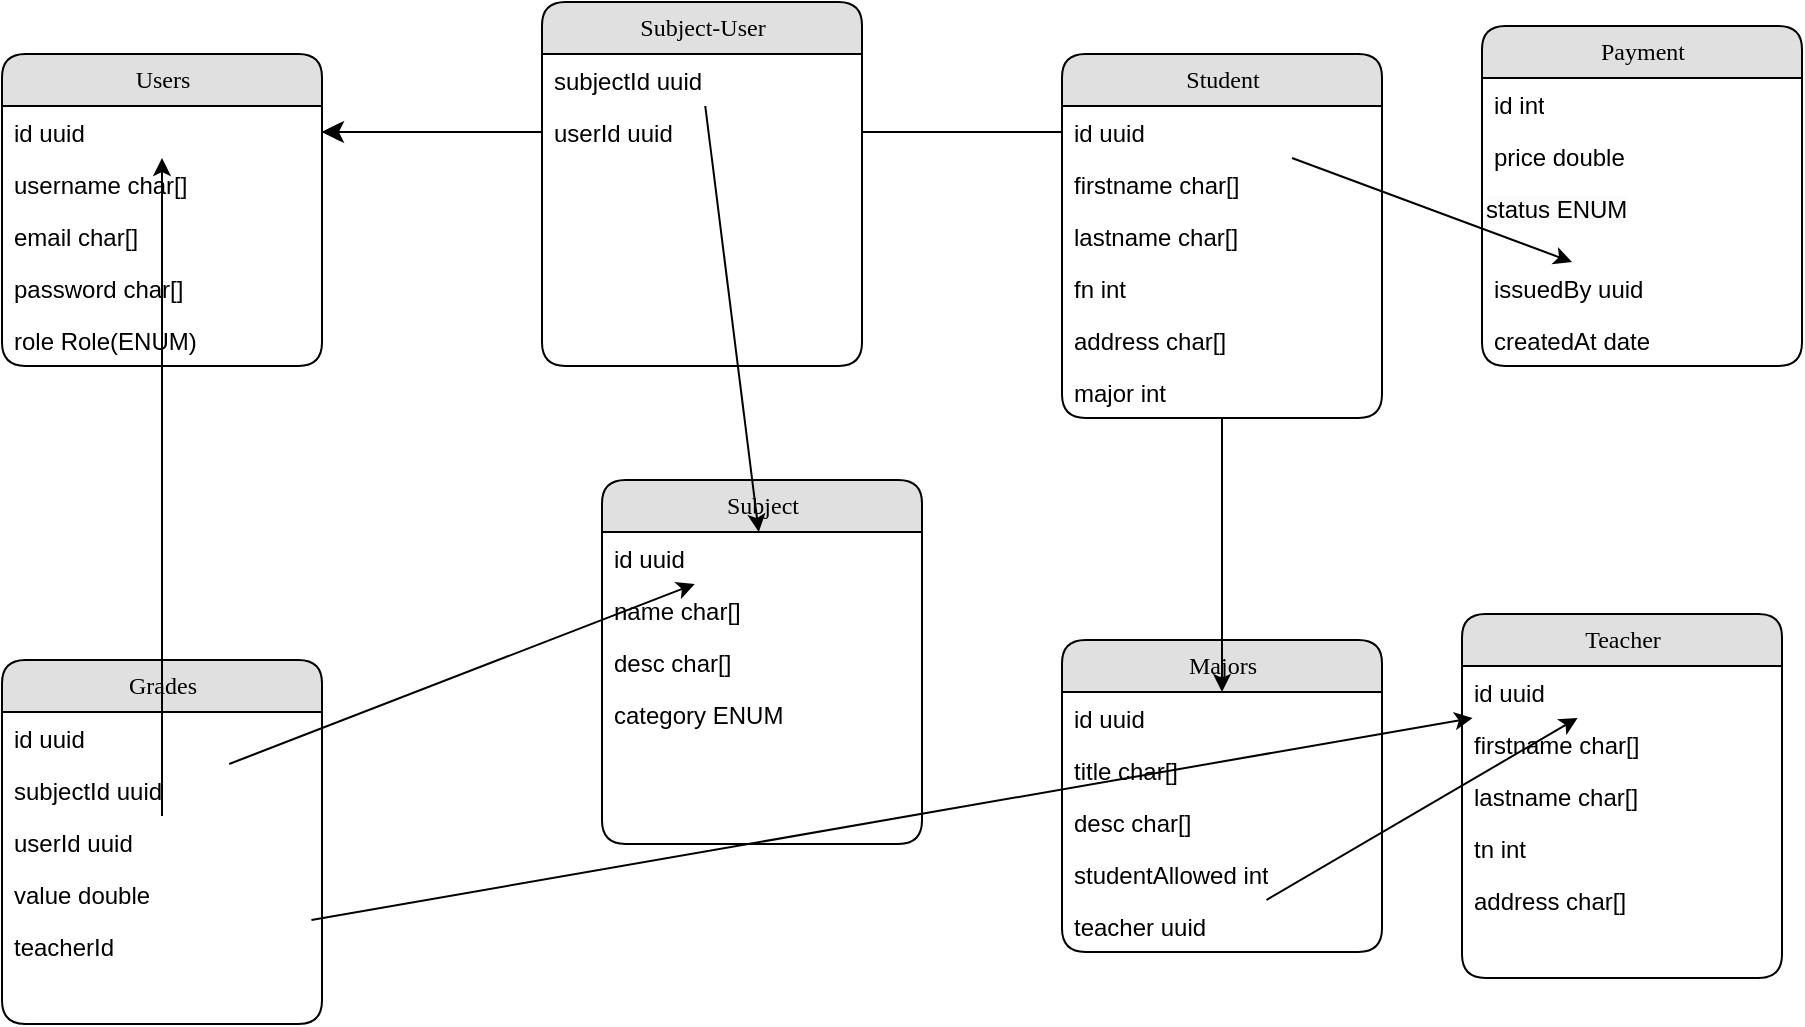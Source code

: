 <mxfile version="21.0.8" type="device"><diagram name="Page-1" id="5d7acffa-a066-3a61-03fe-96351882024d"><mxGraphModel dx="1050" dy="581" grid="1" gridSize="10" guides="1" tooltips="1" connect="1" arrows="1" fold="1" page="1" pageScale="1" pageWidth="1100" pageHeight="850" background="#ffffff" math="0" shadow="0"><root><mxCell id="0"/><mxCell id="1" parent="0"/><mxCell id="21ea969265ad0168-6" value="Users" style="swimlane;html=1;fontStyle=0;childLayout=stackLayout;horizontal=1;startSize=26;fillColor=#e0e0e0;horizontalStack=0;resizeParent=1;resizeLast=0;collapsible=1;marginBottom=0;swimlaneFillColor=#ffffff;align=center;rounded=1;shadow=0;comic=0;labelBackgroundColor=none;strokeWidth=1;fontFamily=Verdana;fontSize=12" parent="1" vertex="1"><mxGeometry x="40" y="87" width="160" height="156" as="geometry"/></mxCell><mxCell id="21ea969265ad0168-7" value="id uuid" style="text;html=1;strokeColor=none;fillColor=none;spacingLeft=4;spacingRight=4;whiteSpace=wrap;overflow=hidden;rotatable=0;points=[[0,0.5],[1,0.5]];portConstraint=eastwest;" parent="21ea969265ad0168-6" vertex="1"><mxGeometry y="26" width="160" height="26" as="geometry"/></mxCell><mxCell id="21ea969265ad0168-8" value="username char[]" style="text;html=1;strokeColor=none;fillColor=none;spacingLeft=4;spacingRight=4;whiteSpace=wrap;overflow=hidden;rotatable=0;points=[[0,0.5],[1,0.5]];portConstraint=eastwest;" parent="21ea969265ad0168-6" vertex="1"><mxGeometry y="52" width="160" height="26" as="geometry"/></mxCell><mxCell id="21ea969265ad0168-9" value="email char[]&lt;br&gt;" style="text;html=1;strokeColor=none;fillColor=none;spacingLeft=4;spacingRight=4;whiteSpace=wrap;overflow=hidden;rotatable=0;points=[[0,0.5],[1,0.5]];portConstraint=eastwest;" parent="21ea969265ad0168-6" vertex="1"><mxGeometry y="78" width="160" height="26" as="geometry"/></mxCell><mxCell id="VRTbHLlKyOsYz_Y4Ouy--1" value="password char[]" style="text;html=1;strokeColor=none;fillColor=none;spacingLeft=4;spacingRight=4;whiteSpace=wrap;overflow=hidden;rotatable=0;points=[[0,0.5],[1,0.5]];portConstraint=eastwest;" vertex="1" parent="21ea969265ad0168-6"><mxGeometry y="104" width="160" height="26" as="geometry"/></mxCell><mxCell id="VRTbHLlKyOsYz_Y4Ouy--2" value="role Role(ENUM)" style="text;html=1;strokeColor=none;fillColor=none;spacingLeft=4;spacingRight=4;whiteSpace=wrap;overflow=hidden;rotatable=0;points=[[0,0.5],[1,0.5]];portConstraint=eastwest;" vertex="1" parent="21ea969265ad0168-6"><mxGeometry y="130" width="160" height="26" as="geometry"/></mxCell><mxCell id="21ea969265ad0168-10" value="Student" style="swimlane;html=1;fontStyle=0;childLayout=stackLayout;horizontal=1;startSize=26;fillColor=#e0e0e0;horizontalStack=0;resizeParent=1;resizeLast=0;collapsible=1;marginBottom=0;swimlaneFillColor=#ffffff;align=center;rounded=1;shadow=0;comic=0;labelBackgroundColor=none;strokeWidth=1;fontFamily=Verdana;fontSize=12" parent="1" vertex="1"><mxGeometry x="570" y="87" width="160" height="182" as="geometry"/></mxCell><mxCell id="21ea969265ad0168-11" value="id uuid" style="text;html=1;strokeColor=none;fillColor=none;spacingLeft=4;spacingRight=4;whiteSpace=wrap;overflow=hidden;rotatable=0;points=[[0,0.5],[1,0.5]];portConstraint=eastwest;" parent="21ea969265ad0168-10" vertex="1"><mxGeometry y="26" width="160" height="26" as="geometry"/></mxCell><mxCell id="21ea969265ad0168-12" value="firstname char[]" style="text;html=1;strokeColor=none;fillColor=none;spacingLeft=4;spacingRight=4;whiteSpace=wrap;overflow=hidden;rotatable=0;points=[[0,0.5],[1,0.5]];portConstraint=eastwest;" parent="21ea969265ad0168-10" vertex="1"><mxGeometry y="52" width="160" height="26" as="geometry"/></mxCell><mxCell id="21ea969265ad0168-52" value="lastname char[]&lt;br&gt;" style="text;html=1;strokeColor=none;fillColor=none;spacingLeft=4;spacingRight=4;whiteSpace=wrap;overflow=hidden;rotatable=0;points=[[0,0.5],[1,0.5]];portConstraint=eastwest;" parent="21ea969265ad0168-10" vertex="1"><mxGeometry y="78" width="160" height="26" as="geometry"/></mxCell><mxCell id="VRTbHLlKyOsYz_Y4Ouy--3" value="fn int&lt;br&gt;" style="text;html=1;strokeColor=none;fillColor=none;spacingLeft=4;spacingRight=4;whiteSpace=wrap;overflow=hidden;rotatable=0;points=[[0,0.5],[1,0.5]];portConstraint=eastwest;" vertex="1" parent="21ea969265ad0168-10"><mxGeometry y="104" width="160" height="26" as="geometry"/></mxCell><mxCell id="VRTbHLlKyOsYz_Y4Ouy--18" value="address char[]&lt;br&gt;" style="text;html=1;strokeColor=none;fillColor=none;spacingLeft=4;spacingRight=4;whiteSpace=wrap;overflow=hidden;rotatable=0;points=[[0,0.5],[1,0.5]];portConstraint=eastwest;" vertex="1" parent="21ea969265ad0168-10"><mxGeometry y="130" width="160" height="26" as="geometry"/></mxCell><mxCell id="21ea969265ad0168-13" value="major int&lt;br&gt;" style="text;html=1;strokeColor=none;fillColor=none;spacingLeft=4;spacingRight=4;whiteSpace=wrap;overflow=hidden;rotatable=0;points=[[0,0.5],[1,0.5]];portConstraint=eastwest;" parent="21ea969265ad0168-10" vertex="1"><mxGeometry y="156" width="160" height="26" as="geometry"/></mxCell><mxCell id="21ea969265ad0168-14" value="Payment" style="swimlane;html=1;fontStyle=0;childLayout=stackLayout;horizontal=1;startSize=26;fillColor=#e0e0e0;horizontalStack=0;resizeParent=1;resizeLast=0;collapsible=1;marginBottom=0;swimlaneFillColor=#ffffff;align=center;rounded=1;shadow=0;comic=0;labelBackgroundColor=none;strokeWidth=1;fontFamily=Verdana;fontSize=12" parent="1" vertex="1"><mxGeometry x="780" y="73" width="160" height="170" as="geometry"/></mxCell><mxCell id="21ea969265ad0168-15" value="id int" style="text;html=1;strokeColor=none;fillColor=none;spacingLeft=4;spacingRight=4;whiteSpace=wrap;overflow=hidden;rotatable=0;points=[[0,0.5],[1,0.5]];portConstraint=eastwest;" parent="21ea969265ad0168-14" vertex="1"><mxGeometry y="26" width="160" height="26" as="geometry"/></mxCell><mxCell id="21ea969265ad0168-16" value="price double&lt;br&gt;" style="text;html=1;strokeColor=none;fillColor=none;spacingLeft=4;spacingRight=4;whiteSpace=wrap;overflow=hidden;rotatable=0;points=[[0,0.5],[1,0.5]];portConstraint=eastwest;" parent="21ea969265ad0168-14" vertex="1"><mxGeometry y="52" width="160" height="26" as="geometry"/></mxCell><mxCell id="VRTbHLlKyOsYz_Y4Ouy--33" value="&lt;span style=&quot;color: rgb(0, 0, 0); font-family: Helvetica; font-size: 12px; font-style: normal; font-variant-ligatures: normal; font-variant-caps: normal; font-weight: 400; letter-spacing: normal; orphans: 2; text-align: left; text-indent: 0px; text-transform: none; widows: 2; word-spacing: 0px; -webkit-text-stroke-width: 0px; background-color: rgb(251, 251, 251); text-decoration-thickness: initial; text-decoration-style: initial; text-decoration-color: initial; float: none; display: inline !important;&quot;&gt;status ENUM&lt;br&gt;&lt;br&gt;&lt;/span&gt;" style="text;whiteSpace=wrap;html=1;" vertex="1" parent="21ea969265ad0168-14"><mxGeometry y="78" width="160" height="40" as="geometry"/></mxCell><mxCell id="VRTbHLlKyOsYz_Y4Ouy--31" value="issuedBy uuid&lt;br&gt;" style="text;html=1;strokeColor=none;fillColor=none;spacingLeft=4;spacingRight=4;whiteSpace=wrap;overflow=hidden;rotatable=0;points=[[0,0.5],[1,0.5]];portConstraint=eastwest;" vertex="1" parent="21ea969265ad0168-14"><mxGeometry y="118" width="160" height="26" as="geometry"/></mxCell><mxCell id="21ea969265ad0168-17" value="createdAt date&lt;br&gt;" style="text;html=1;strokeColor=none;fillColor=none;spacingLeft=4;spacingRight=4;whiteSpace=wrap;overflow=hidden;rotatable=0;points=[[0,0.5],[1,0.5]];portConstraint=eastwest;" parent="21ea969265ad0168-14" vertex="1"><mxGeometry y="144" width="160" height="26" as="geometry"/></mxCell><mxCell id="21ea969265ad0168-40" style="edgeStyle=orthogonalEdgeStyle;html=1;exitX=0;exitY=0.5;entryX=1;entryY=0.5;labelBackgroundColor=none;startFill=0;startSize=8;endFill=1;endSize=8;fontFamily=Verdana;fontSize=12;" parent="1" source="21ea969265ad0168-11" target="21ea969265ad0168-7" edge="1"><mxGeometry relative="1" as="geometry"/></mxCell><mxCell id="VRTbHLlKyOsYz_Y4Ouy--4" value="Majors" style="swimlane;html=1;fontStyle=0;childLayout=stackLayout;horizontal=1;startSize=26;fillColor=#e0e0e0;horizontalStack=0;resizeParent=1;resizeLast=0;collapsible=1;marginBottom=0;swimlaneFillColor=#ffffff;align=center;rounded=1;shadow=0;comic=0;labelBackgroundColor=none;strokeWidth=1;fontFamily=Verdana;fontSize=12" vertex="1" parent="1"><mxGeometry x="570" y="380" width="160" height="156" as="geometry"/></mxCell><mxCell id="VRTbHLlKyOsYz_Y4Ouy--5" value="id uuid" style="text;html=1;strokeColor=none;fillColor=none;spacingLeft=4;spacingRight=4;whiteSpace=wrap;overflow=hidden;rotatable=0;points=[[0,0.5],[1,0.5]];portConstraint=eastwest;" vertex="1" parent="VRTbHLlKyOsYz_Y4Ouy--4"><mxGeometry y="26" width="160" height="26" as="geometry"/></mxCell><mxCell id="VRTbHLlKyOsYz_Y4Ouy--7" value="title char[]&lt;br&gt;" style="text;html=1;strokeColor=none;fillColor=none;spacingLeft=4;spacingRight=4;whiteSpace=wrap;overflow=hidden;rotatable=0;points=[[0,0.5],[1,0.5]];portConstraint=eastwest;" vertex="1" parent="VRTbHLlKyOsYz_Y4Ouy--4"><mxGeometry y="52" width="160" height="26" as="geometry"/></mxCell><mxCell id="VRTbHLlKyOsYz_Y4Ouy--8" value="desc char[]&lt;br&gt;" style="text;html=1;strokeColor=none;fillColor=none;spacingLeft=4;spacingRight=4;whiteSpace=wrap;overflow=hidden;rotatable=0;points=[[0,0.5],[1,0.5]];portConstraint=eastwest;" vertex="1" parent="VRTbHLlKyOsYz_Y4Ouy--4"><mxGeometry y="78" width="160" height="26" as="geometry"/></mxCell><mxCell id="VRTbHLlKyOsYz_Y4Ouy--9" value="studentAllowed int" style="text;html=1;strokeColor=none;fillColor=none;spacingLeft=4;spacingRight=4;whiteSpace=wrap;overflow=hidden;rotatable=0;points=[[0,0.5],[1,0.5]];portConstraint=eastwest;" vertex="1" parent="VRTbHLlKyOsYz_Y4Ouy--4"><mxGeometry y="104" width="160" height="26" as="geometry"/></mxCell><mxCell id="VRTbHLlKyOsYz_Y4Ouy--19" value="teacher uuid&lt;br&gt;" style="text;html=1;strokeColor=none;fillColor=none;spacingLeft=4;spacingRight=4;whiteSpace=wrap;overflow=hidden;rotatable=0;points=[[0,0.5],[1,0.5]];portConstraint=eastwest;" vertex="1" parent="VRTbHLlKyOsYz_Y4Ouy--4"><mxGeometry y="130" width="160" height="26" as="geometry"/></mxCell><mxCell id="VRTbHLlKyOsYz_Y4Ouy--20" value="Teacher" style="swimlane;html=1;fontStyle=0;childLayout=stackLayout;horizontal=1;startSize=26;fillColor=#e0e0e0;horizontalStack=0;resizeParent=1;resizeLast=0;collapsible=1;marginBottom=0;swimlaneFillColor=#ffffff;align=center;rounded=1;shadow=0;comic=0;labelBackgroundColor=none;strokeWidth=1;fontFamily=Verdana;fontSize=12" vertex="1" parent="1"><mxGeometry x="770" y="367" width="160" height="182" as="geometry"/></mxCell><mxCell id="VRTbHLlKyOsYz_Y4Ouy--21" value="id uuid" style="text;html=1;strokeColor=none;fillColor=none;spacingLeft=4;spacingRight=4;whiteSpace=wrap;overflow=hidden;rotatable=0;points=[[0,0.5],[1,0.5]];portConstraint=eastwest;" vertex="1" parent="VRTbHLlKyOsYz_Y4Ouy--20"><mxGeometry y="26" width="160" height="26" as="geometry"/></mxCell><mxCell id="VRTbHLlKyOsYz_Y4Ouy--22" value="firstname char[]" style="text;html=1;strokeColor=none;fillColor=none;spacingLeft=4;spacingRight=4;whiteSpace=wrap;overflow=hidden;rotatable=0;points=[[0,0.5],[1,0.5]];portConstraint=eastwest;" vertex="1" parent="VRTbHLlKyOsYz_Y4Ouy--20"><mxGeometry y="52" width="160" height="26" as="geometry"/></mxCell><mxCell id="VRTbHLlKyOsYz_Y4Ouy--23" value="lastname char[]&lt;br&gt;" style="text;html=1;strokeColor=none;fillColor=none;spacingLeft=4;spacingRight=4;whiteSpace=wrap;overflow=hidden;rotatable=0;points=[[0,0.5],[1,0.5]];portConstraint=eastwest;" vertex="1" parent="VRTbHLlKyOsYz_Y4Ouy--20"><mxGeometry y="78" width="160" height="26" as="geometry"/></mxCell><mxCell id="VRTbHLlKyOsYz_Y4Ouy--24" value="tn int" style="text;html=1;strokeColor=none;fillColor=none;spacingLeft=4;spacingRight=4;whiteSpace=wrap;overflow=hidden;rotatable=0;points=[[0,0.5],[1,0.5]];portConstraint=eastwest;" vertex="1" parent="VRTbHLlKyOsYz_Y4Ouy--20"><mxGeometry y="104" width="160" height="26" as="geometry"/></mxCell><mxCell id="VRTbHLlKyOsYz_Y4Ouy--25" value="address char[]&lt;br&gt;" style="text;html=1;strokeColor=none;fillColor=none;spacingLeft=4;spacingRight=4;whiteSpace=wrap;overflow=hidden;rotatable=0;points=[[0,0.5],[1,0.5]];portConstraint=eastwest;" vertex="1" parent="VRTbHLlKyOsYz_Y4Ouy--20"><mxGeometry y="130" width="160" height="26" as="geometry"/></mxCell><mxCell id="VRTbHLlKyOsYz_Y4Ouy--30" value="" style="endArrow=classic;html=1;rounded=0;" edge="1" parent="1" source="VRTbHLlKyOsYz_Y4Ouy--19" target="VRTbHLlKyOsYz_Y4Ouy--21"><mxGeometry width="50" height="50" relative="1" as="geometry"><mxPoint x="690" y="340" as="sourcePoint"/><mxPoint x="740" y="290" as="targetPoint"/></mxGeometry></mxCell><mxCell id="VRTbHLlKyOsYz_Y4Ouy--32" value="" style="endArrow=classic;html=1;rounded=0;" edge="1" parent="1" source="21ea969265ad0168-11" target="VRTbHLlKyOsYz_Y4Ouy--31"><mxGeometry width="50" height="50" relative="1" as="geometry"><mxPoint x="610" y="120" as="sourcePoint"/><mxPoint x="540" y="330" as="targetPoint"/></mxGeometry></mxCell><mxCell id="VRTbHLlKyOsYz_Y4Ouy--34" value="" style="endArrow=classic;html=1;rounded=0;" edge="1" parent="1" source="21ea969265ad0168-13" target="VRTbHLlKyOsYz_Y4Ouy--5"><mxGeometry width="50" height="50" relative="1" as="geometry"><mxPoint x="490" y="380" as="sourcePoint"/><mxPoint x="540" y="330" as="targetPoint"/></mxGeometry></mxCell><mxCell id="VRTbHLlKyOsYz_Y4Ouy--35" value="Subject" style="swimlane;html=1;fontStyle=0;childLayout=stackLayout;horizontal=1;startSize=26;fillColor=#e0e0e0;horizontalStack=0;resizeParent=1;resizeLast=0;collapsible=1;marginBottom=0;swimlaneFillColor=#ffffff;align=center;rounded=1;shadow=0;comic=0;labelBackgroundColor=none;strokeWidth=1;fontFamily=Verdana;fontSize=12" vertex="1" parent="1"><mxGeometry x="340" y="300" width="160" height="182" as="geometry"/></mxCell><mxCell id="VRTbHLlKyOsYz_Y4Ouy--36" value="id uuid" style="text;html=1;strokeColor=none;fillColor=none;spacingLeft=4;spacingRight=4;whiteSpace=wrap;overflow=hidden;rotatable=0;points=[[0,0.5],[1,0.5]];portConstraint=eastwest;" vertex="1" parent="VRTbHLlKyOsYz_Y4Ouy--35"><mxGeometry y="26" width="160" height="26" as="geometry"/></mxCell><mxCell id="VRTbHLlKyOsYz_Y4Ouy--37" value="name char[]" style="text;html=1;strokeColor=none;fillColor=none;spacingLeft=4;spacingRight=4;whiteSpace=wrap;overflow=hidden;rotatable=0;points=[[0,0.5],[1,0.5]];portConstraint=eastwest;" vertex="1" parent="VRTbHLlKyOsYz_Y4Ouy--35"><mxGeometry y="52" width="160" height="26" as="geometry"/></mxCell><mxCell id="VRTbHLlKyOsYz_Y4Ouy--38" value="desc char[]" style="text;html=1;strokeColor=none;fillColor=none;spacingLeft=4;spacingRight=4;whiteSpace=wrap;overflow=hidden;rotatable=0;points=[[0,0.5],[1,0.5]];portConstraint=eastwest;" vertex="1" parent="VRTbHLlKyOsYz_Y4Ouy--35"><mxGeometry y="78" width="160" height="26" as="geometry"/></mxCell><mxCell id="VRTbHLlKyOsYz_Y4Ouy--40" value="category ENUM&lt;br&gt;" style="text;html=1;strokeColor=none;fillColor=none;spacingLeft=4;spacingRight=4;whiteSpace=wrap;overflow=hidden;rotatable=0;points=[[0,0.5],[1,0.5]];portConstraint=eastwest;" vertex="1" parent="VRTbHLlKyOsYz_Y4Ouy--35"><mxGeometry y="104" width="160" height="26" as="geometry"/></mxCell><mxCell id="VRTbHLlKyOsYz_Y4Ouy--41" value="Subject-User" style="swimlane;html=1;fontStyle=0;childLayout=stackLayout;horizontal=1;startSize=26;fillColor=#e0e0e0;horizontalStack=0;resizeParent=1;resizeLast=0;collapsible=1;marginBottom=0;swimlaneFillColor=#ffffff;align=center;rounded=1;shadow=0;comic=0;labelBackgroundColor=none;strokeWidth=1;fontFamily=Verdana;fontSize=12" vertex="1" parent="1"><mxGeometry x="310" y="61" width="160" height="182" as="geometry"/></mxCell><mxCell id="VRTbHLlKyOsYz_Y4Ouy--42" value="subjectId uuid" style="text;html=1;strokeColor=none;fillColor=none;spacingLeft=4;spacingRight=4;whiteSpace=wrap;overflow=hidden;rotatable=0;points=[[0,0.5],[1,0.5]];portConstraint=eastwest;" vertex="1" parent="VRTbHLlKyOsYz_Y4Ouy--41"><mxGeometry y="26" width="160" height="26" as="geometry"/></mxCell><mxCell id="VRTbHLlKyOsYz_Y4Ouy--43" value="userId uuid" style="text;html=1;strokeColor=none;fillColor=none;spacingLeft=4;spacingRight=4;whiteSpace=wrap;overflow=hidden;rotatable=0;points=[[0,0.5],[1,0.5]];portConstraint=eastwest;" vertex="1" parent="VRTbHLlKyOsYz_Y4Ouy--41"><mxGeometry y="52" width="160" height="26" as="geometry"/></mxCell><mxCell id="VRTbHLlKyOsYz_Y4Ouy--50" value="" style="endArrow=classic;html=1;rounded=0;" edge="1" parent="1" source="VRTbHLlKyOsYz_Y4Ouy--42" target="VRTbHLlKyOsYz_Y4Ouy--36"><mxGeometry width="50" height="50" relative="1" as="geometry"><mxPoint x="580" y="370" as="sourcePoint"/><mxPoint x="630" y="320" as="targetPoint"/></mxGeometry></mxCell><mxCell id="VRTbHLlKyOsYz_Y4Ouy--51" value="" style="endArrow=classic;html=1;rounded=0;" edge="1" parent="1" source="VRTbHLlKyOsYz_Y4Ouy--43" target="21ea969265ad0168-7"><mxGeometry width="50" height="50" relative="1" as="geometry"><mxPoint x="580" y="370" as="sourcePoint"/><mxPoint x="630" y="320" as="targetPoint"/></mxGeometry></mxCell><mxCell id="VRTbHLlKyOsYz_Y4Ouy--52" value="Grades&lt;br&gt;" style="swimlane;html=1;fontStyle=0;childLayout=stackLayout;horizontal=1;startSize=26;fillColor=#e0e0e0;horizontalStack=0;resizeParent=1;resizeLast=0;collapsible=1;marginBottom=0;swimlaneFillColor=#ffffff;align=center;rounded=1;shadow=0;comic=0;labelBackgroundColor=none;strokeWidth=1;fontFamily=Verdana;fontSize=12" vertex="1" parent="1"><mxGeometry x="40" y="390" width="160" height="182" as="geometry"/></mxCell><mxCell id="VRTbHLlKyOsYz_Y4Ouy--53" value="id uuid" style="text;html=1;strokeColor=none;fillColor=none;spacingLeft=4;spacingRight=4;whiteSpace=wrap;overflow=hidden;rotatable=0;points=[[0,0.5],[1,0.5]];portConstraint=eastwest;" vertex="1" parent="VRTbHLlKyOsYz_Y4Ouy--52"><mxGeometry y="26" width="160" height="26" as="geometry"/></mxCell><mxCell id="VRTbHLlKyOsYz_Y4Ouy--54" value="subjectId uuid" style="text;html=1;strokeColor=none;fillColor=none;spacingLeft=4;spacingRight=4;whiteSpace=wrap;overflow=hidden;rotatable=0;points=[[0,0.5],[1,0.5]];portConstraint=eastwest;" vertex="1" parent="VRTbHLlKyOsYz_Y4Ouy--52"><mxGeometry y="52" width="160" height="26" as="geometry"/></mxCell><mxCell id="VRTbHLlKyOsYz_Y4Ouy--55" value="userId uuid" style="text;html=1;strokeColor=none;fillColor=none;spacingLeft=4;spacingRight=4;whiteSpace=wrap;overflow=hidden;rotatable=0;points=[[0,0.5],[1,0.5]];portConstraint=eastwest;" vertex="1" parent="VRTbHLlKyOsYz_Y4Ouy--52"><mxGeometry y="78" width="160" height="26" as="geometry"/></mxCell><mxCell id="VRTbHLlKyOsYz_Y4Ouy--56" value="value double&lt;br&gt;" style="text;html=1;strokeColor=none;fillColor=none;spacingLeft=4;spacingRight=4;whiteSpace=wrap;overflow=hidden;rotatable=0;points=[[0,0.5],[1,0.5]];portConstraint=eastwest;" vertex="1" parent="VRTbHLlKyOsYz_Y4Ouy--52"><mxGeometry y="104" width="160" height="26" as="geometry"/></mxCell><mxCell id="VRTbHLlKyOsYz_Y4Ouy--58" value="teacherId" style="text;html=1;strokeColor=none;fillColor=none;spacingLeft=4;spacingRight=4;whiteSpace=wrap;overflow=hidden;rotatable=0;points=[[0,0.5],[1,0.5]];portConstraint=eastwest;" vertex="1" parent="VRTbHLlKyOsYz_Y4Ouy--52"><mxGeometry y="130" width="160" height="26" as="geometry"/></mxCell><mxCell id="VRTbHLlKyOsYz_Y4Ouy--57" value="" style="endArrow=classic;html=1;rounded=0;" edge="1" parent="1" source="VRTbHLlKyOsYz_Y4Ouy--54" target="VRTbHLlKyOsYz_Y4Ouy--36"><mxGeometry width="50" height="50" relative="1" as="geometry"><mxPoint x="310" y="420" as="sourcePoint"/><mxPoint x="360" y="370" as="targetPoint"/></mxGeometry></mxCell><mxCell id="VRTbHLlKyOsYz_Y4Ouy--59" value="" style="endArrow=classic;html=1;rounded=0;" edge="1" parent="1" source="VRTbHLlKyOsYz_Y4Ouy--55" target="21ea969265ad0168-7"><mxGeometry width="50" height="50" relative="1" as="geometry"><mxPoint x="420" y="440" as="sourcePoint"/><mxPoint x="470" y="390" as="targetPoint"/></mxGeometry></mxCell><mxCell id="VRTbHLlKyOsYz_Y4Ouy--60" value="" style="endArrow=classic;html=1;rounded=0;" edge="1" parent="1" source="VRTbHLlKyOsYz_Y4Ouy--58" target="VRTbHLlKyOsYz_Y4Ouy--21"><mxGeometry width="50" height="50" relative="1" as="geometry"><mxPoint x="420" y="440" as="sourcePoint"/><mxPoint x="470" y="390" as="targetPoint"/></mxGeometry></mxCell></root></mxGraphModel></diagram></mxfile>